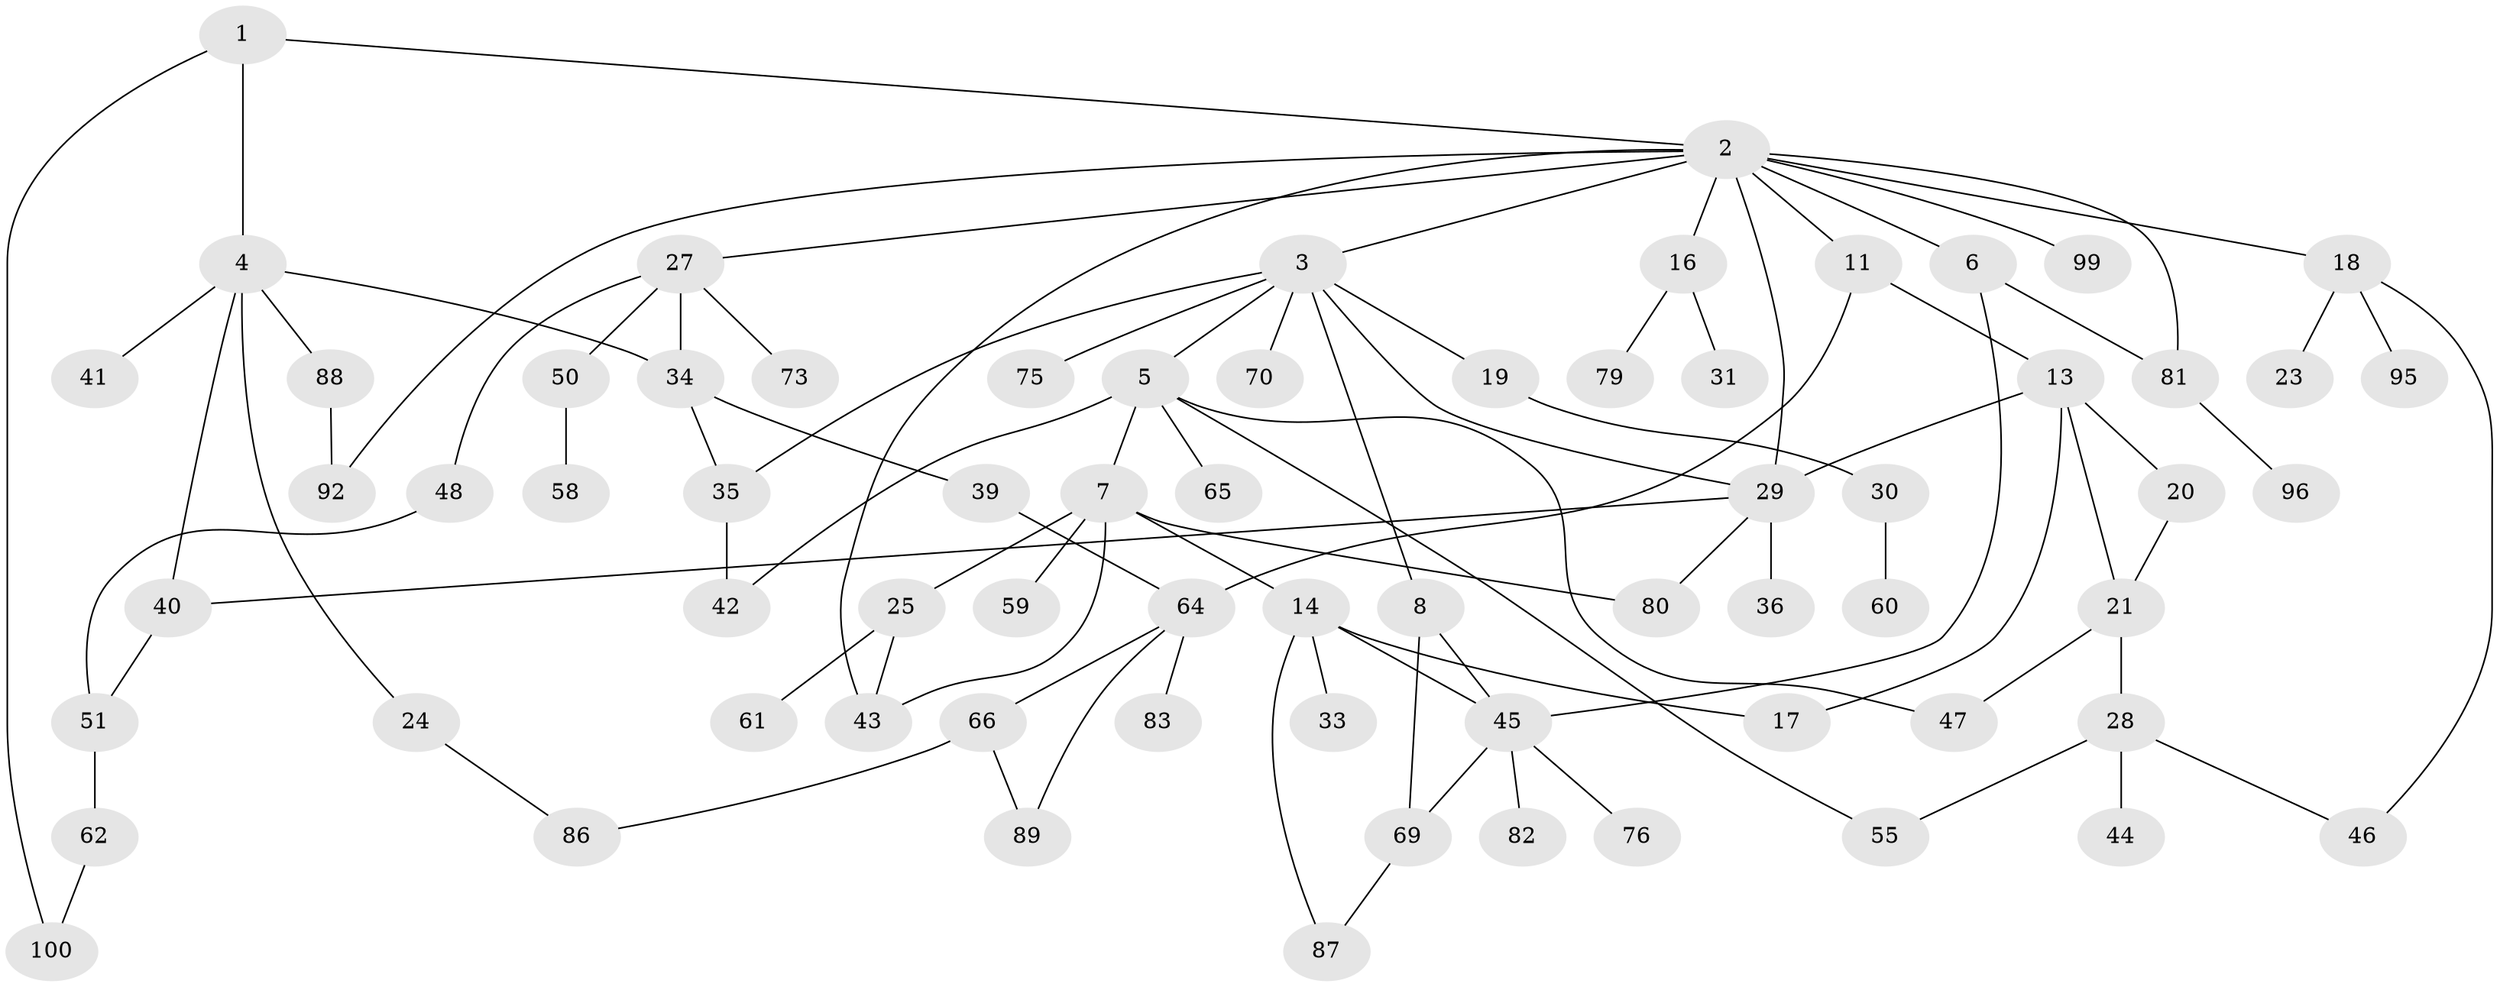 // original degree distribution, {4: 0.12, 10: 0.01, 8: 0.01, 5: 0.04, 3: 0.2, 2: 0.36, 7: 0.01, 1: 0.25}
// Generated by graph-tools (version 1.1) at 2025/11/02/21/25 10:11:06]
// undirected, 69 vertices, 93 edges
graph export_dot {
graph [start="1"]
  node [color=gray90,style=filled];
  1 [super="+97"];
  2 [super="+9"];
  3 [super="+15"];
  4 [super="+12"];
  5 [super="+78"];
  6;
  7 [super="+52"];
  8 [super="+10"];
  11 [super="+49"];
  13 [super="+91"];
  14 [super="+26"];
  16;
  17;
  18 [super="+22"];
  19;
  20;
  21;
  23 [super="+37"];
  24;
  25 [super="+54"];
  27 [super="+67"];
  28 [super="+32"];
  29 [super="+90"];
  30 [super="+77"];
  31 [super="+94"];
  33;
  34 [super="+38"];
  35 [super="+84"];
  36;
  39 [super="+63"];
  40 [super="+57"];
  41;
  42;
  43;
  44 [super="+85"];
  45 [super="+56"];
  46;
  47;
  48;
  50;
  51 [super="+53"];
  55;
  58;
  59;
  60;
  61;
  62 [super="+72"];
  64 [super="+74"];
  65;
  66 [super="+68"];
  69 [super="+71"];
  70;
  73;
  75 [super="+93"];
  76;
  79;
  80;
  81 [super="+98"];
  82;
  83;
  86;
  87;
  88;
  89;
  92;
  95;
  96;
  99;
  100;
  1 -- 2;
  1 -- 4;
  1 -- 100;
  2 -- 3;
  2 -- 6;
  2 -- 11;
  2 -- 16;
  2 -- 27;
  2 -- 81;
  2 -- 92;
  2 -- 99;
  2 -- 43;
  2 -- 18;
  2 -- 29;
  3 -- 5;
  3 -- 8;
  3 -- 35;
  3 -- 70;
  3 -- 75;
  3 -- 29;
  3 -- 19;
  4 -- 24;
  4 -- 41;
  4 -- 88;
  4 -- 34;
  4 -- 40;
  5 -- 7;
  5 -- 42;
  5 -- 65;
  5 -- 55;
  5 -- 47;
  6 -- 81;
  6 -- 45;
  7 -- 14;
  7 -- 25;
  7 -- 59;
  7 -- 80;
  7 -- 43;
  8 -- 69;
  8 -- 45;
  11 -- 13;
  11 -- 64;
  13 -- 17;
  13 -- 20;
  13 -- 21;
  13 -- 29;
  14 -- 45;
  14 -- 87;
  14 -- 17;
  14 -- 33;
  16 -- 31;
  16 -- 79;
  18 -- 23;
  18 -- 46;
  18 -- 95;
  19 -- 30;
  20 -- 21;
  21 -- 28;
  21 -- 47;
  24 -- 86;
  25 -- 61;
  25 -- 43;
  27 -- 48;
  27 -- 50;
  27 -- 73;
  27 -- 34;
  28 -- 46;
  28 -- 44;
  28 -- 55;
  29 -- 36;
  29 -- 40;
  29 -- 80;
  30 -- 60;
  34 -- 39;
  34 -- 35;
  35 -- 42;
  39 -- 64;
  40 -- 51;
  45 -- 69 [weight=2];
  45 -- 82;
  45 -- 76;
  48 -- 51;
  50 -- 58;
  51 -- 62;
  62 -- 100;
  64 -- 66;
  64 -- 89;
  64 -- 83;
  66 -- 89;
  66 -- 86;
  69 -- 87;
  81 -- 96;
  88 -- 92;
}

